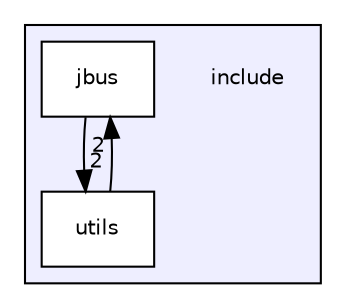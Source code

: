 digraph "include" {
  compound=true
  node [ fontsize="10", fontname="Helvetica"];
  edge [ labelfontsize="10", labelfontname="Helvetica"];
  subgraph clusterdir_d44c64559bbebec7f509842c48db8b23 {
    graph [ bgcolor="#eeeeff", pencolor="black", label="" URL="dir_d44c64559bbebec7f509842c48db8b23.html"];
    dir_d44c64559bbebec7f509842c48db8b23 [shape=plaintext label="include"];
    dir_4525d057f72f34aebe3436e89afccf45 [shape=box label="jbus" color="black" fillcolor="white" style="filled" URL="dir_4525d057f72f34aebe3436e89afccf45.html"];
    dir_821002d4f10779a80d4fb17bc32f21f1 [shape=box label="utils" color="black" fillcolor="white" style="filled" URL="dir_821002d4f10779a80d4fb17bc32f21f1.html"];
  }
  dir_4525d057f72f34aebe3436e89afccf45->dir_821002d4f10779a80d4fb17bc32f21f1 [headlabel="2", labeldistance=1.5 headhref="dir_000001_000002.html"];
  dir_821002d4f10779a80d4fb17bc32f21f1->dir_4525d057f72f34aebe3436e89afccf45 [headlabel="2", labeldistance=1.5 headhref="dir_000002_000001.html"];
}
